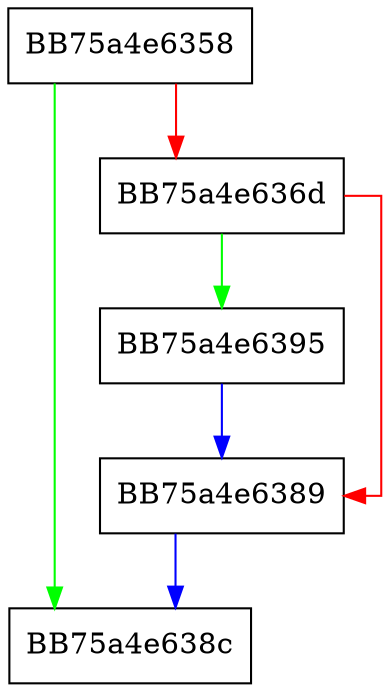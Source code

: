 digraph VFS_FindClose {
  node [shape="box"];
  graph [splines=ortho];
  BB75a4e6358 -> BB75a4e638c [color="green"];
  BB75a4e6358 -> BB75a4e636d [color="red"];
  BB75a4e636d -> BB75a4e6395 [color="green"];
  BB75a4e636d -> BB75a4e6389 [color="red"];
  BB75a4e6389 -> BB75a4e638c [color="blue"];
  BB75a4e6395 -> BB75a4e6389 [color="blue"];
}